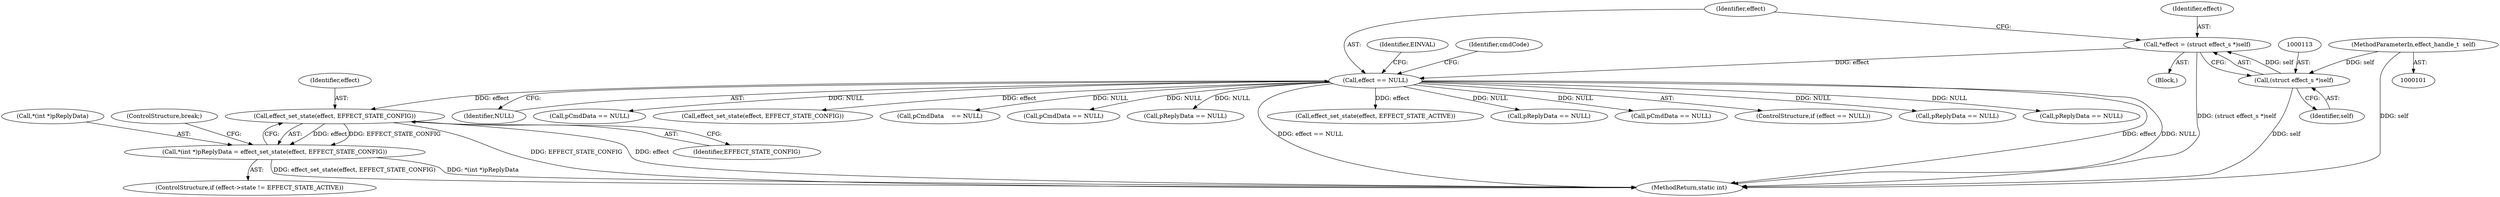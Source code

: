 digraph "0_Android_073a80800f341325932c66818ce4302b312909a4_0@pointer" {
"1000204" [label="(Call,effect_set_state(effect, EFFECT_STATE_CONFIG))"];
"1000116" [label="(Call,effect == NULL)"];
"1000110" [label="(Call,*effect = (struct effect_s *)self)"];
"1000112" [label="(Call,(struct effect_s *)self)"];
"1000102" [label="(MethodParameterIn,effect_handle_t  self)"];
"1000199" [label="(Call,*(int *)pReplyData = effect_set_state(effect, EFFECT_STATE_CONFIG))"];
"1000204" [label="(Call,effect_set_state(effect, EFFECT_STATE_CONFIG))"];
"1000118" [label="(Identifier,NULL)"];
"1000239" [label="(Call,pCmdData == NULL)"];
"1000193" [label="(ControlStructure,if (effect->state != EFFECT_STATE_ACTIVE))"];
"1000409" [label="(Call,effect_set_state(effect, EFFECT_STATE_CONFIG))"];
"1000487" [label="(MethodReturn,static int)"];
"1000123" [label="(Identifier,cmdCode)"];
"1000150" [label="(Call,pCmdData    == NULL)"];
"1000112" [label="(Call,(struct effect_s *)self)"];
"1000419" [label="(Call,pCmdData == NULL)"];
"1000390" [label="(Call,pReplyData == NULL)"];
"1000114" [label="(Identifier,self)"];
"1000200" [label="(Call,*(int *)pReplyData)"];
"1000207" [label="(ControlStructure,break;)"];
"1000205" [label="(Identifier,effect)"];
"1000383" [label="(Call,effect_set_state(effect, EFFECT_STATE_ACTIVE))"];
"1000110" [label="(Call,*effect = (struct effect_s *)self)"];
"1000199" [label="(Call,*(int *)pReplyData = effect_set_state(effect, EFFECT_STATE_CONFIG))"];
"1000211" [label="(Call,pReplyData == NULL)"];
"1000309" [label="(Call,pCmdData == NULL)"];
"1000117" [label="(Identifier,effect)"];
"1000108" [label="(Block,)"];
"1000206" [label="(Identifier,EFFECT_STATE_CONFIG)"];
"1000115" [label="(ControlStructure,if (effect == NULL))"];
"1000121" [label="(Identifier,EINVAL)"];
"1000116" [label="(Call,effect == NULL)"];
"1000128" [label="(Call,pReplyData == NULL)"];
"1000102" [label="(MethodParameterIn,effect_handle_t  self)"];
"1000111" [label="(Identifier,effect)"];
"1000364" [label="(Call,pReplyData == NULL)"];
"1000204" -> "1000199"  [label="AST: "];
"1000204" -> "1000206"  [label="CFG: "];
"1000205" -> "1000204"  [label="AST: "];
"1000206" -> "1000204"  [label="AST: "];
"1000199" -> "1000204"  [label="CFG: "];
"1000204" -> "1000487"  [label="DDG: EFFECT_STATE_CONFIG"];
"1000204" -> "1000487"  [label="DDG: effect"];
"1000204" -> "1000199"  [label="DDG: effect"];
"1000204" -> "1000199"  [label="DDG: EFFECT_STATE_CONFIG"];
"1000116" -> "1000204"  [label="DDG: effect"];
"1000116" -> "1000115"  [label="AST: "];
"1000116" -> "1000118"  [label="CFG: "];
"1000117" -> "1000116"  [label="AST: "];
"1000118" -> "1000116"  [label="AST: "];
"1000121" -> "1000116"  [label="CFG: "];
"1000123" -> "1000116"  [label="CFG: "];
"1000116" -> "1000487"  [label="DDG: effect"];
"1000116" -> "1000487"  [label="DDG: NULL"];
"1000116" -> "1000487"  [label="DDG: effect == NULL"];
"1000110" -> "1000116"  [label="DDG: effect"];
"1000116" -> "1000128"  [label="DDG: NULL"];
"1000116" -> "1000150"  [label="DDG: NULL"];
"1000116" -> "1000211"  [label="DDG: NULL"];
"1000116" -> "1000239"  [label="DDG: NULL"];
"1000116" -> "1000309"  [label="DDG: NULL"];
"1000116" -> "1000364"  [label="DDG: NULL"];
"1000116" -> "1000383"  [label="DDG: effect"];
"1000116" -> "1000390"  [label="DDG: NULL"];
"1000116" -> "1000409"  [label="DDG: effect"];
"1000116" -> "1000419"  [label="DDG: NULL"];
"1000110" -> "1000108"  [label="AST: "];
"1000110" -> "1000112"  [label="CFG: "];
"1000111" -> "1000110"  [label="AST: "];
"1000112" -> "1000110"  [label="AST: "];
"1000117" -> "1000110"  [label="CFG: "];
"1000110" -> "1000487"  [label="DDG: (struct effect_s *)self"];
"1000112" -> "1000110"  [label="DDG: self"];
"1000112" -> "1000114"  [label="CFG: "];
"1000113" -> "1000112"  [label="AST: "];
"1000114" -> "1000112"  [label="AST: "];
"1000112" -> "1000487"  [label="DDG: self"];
"1000102" -> "1000112"  [label="DDG: self"];
"1000102" -> "1000101"  [label="AST: "];
"1000102" -> "1000487"  [label="DDG: self"];
"1000199" -> "1000193"  [label="AST: "];
"1000200" -> "1000199"  [label="AST: "];
"1000207" -> "1000199"  [label="CFG: "];
"1000199" -> "1000487"  [label="DDG: *(int *)pReplyData"];
"1000199" -> "1000487"  [label="DDG: effect_set_state(effect, EFFECT_STATE_CONFIG)"];
}
